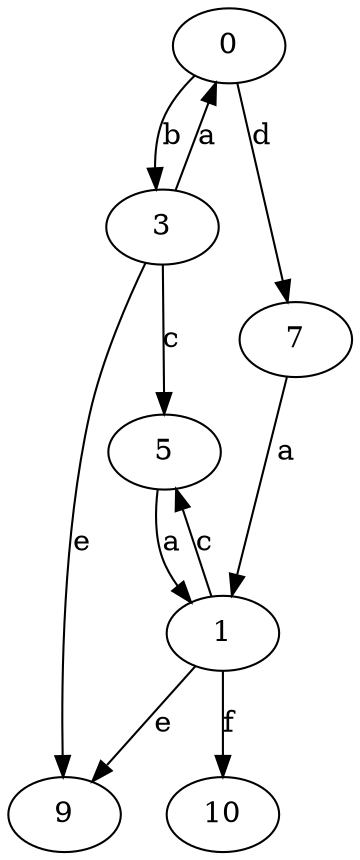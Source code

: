strict digraph  {
0;
1;
3;
5;
7;
9;
10;
0 -> 3  [label=b];
0 -> 7  [label=d];
1 -> 5  [label=c];
1 -> 9  [label=e];
1 -> 10  [label=f];
3 -> 0  [label=a];
3 -> 5  [label=c];
3 -> 9  [label=e];
5 -> 1  [label=a];
7 -> 1  [label=a];
}
